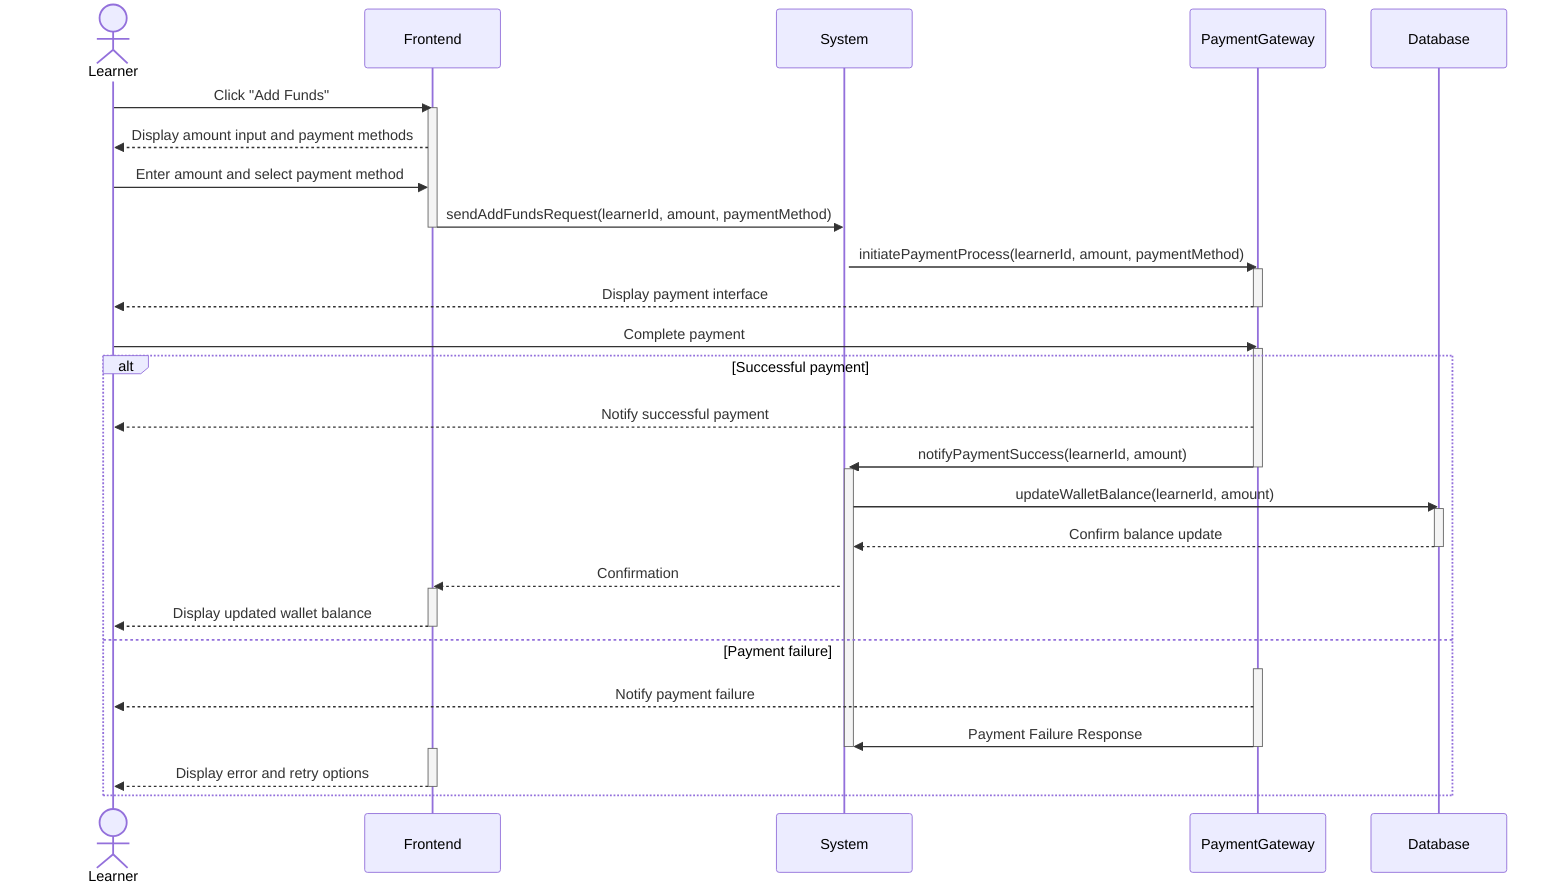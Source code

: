 sequenceDiagram
    actor Learner
    participant Frontend
    participant System
    participant PaymentGateway
    participant Database

    Learner->>Frontend: Click "Add Funds"
    activate Frontend
    Frontend-->>Learner: Display amount input and payment methods
    Learner->>Frontend: Enter amount and select payment method
    Frontend->>System: sendAddFundsRequest(learnerId, amount, paymentMethod)
    deactivate Frontend
    
    activate System
    System->>PaymentGateway: initiatePaymentProcess(learnerId, amount, paymentMethod)
    activate PaymentGateway
    PaymentGateway-->>Learner: Display payment interface
    deactivate PaymentGateway

    Learner->>PaymentGateway: Complete payment
    activate PaymentGateway
    alt Successful payment
        PaymentGateway-->>Learner: Notify successful payment
        PaymentGateway->>System: notifyPaymentSuccess(learnerId, amount)
        deactivate PaymentGateway
        
        activate System
        System->>Database: updateWalletBalance(learnerId, amount)
        activate Database
        Database-->>System: Confirm balance update
        deactivate Database
        
        System-->>Frontend: Confirmation
        activate Frontend
        Frontend-->>Learner: Display updated wallet balance
        deactivate Frontend
    else Payment failure
        activate PaymentGateway
        PaymentGateway-->>Learner: Notify payment failure
        PaymentGateway->>System: Payment Failure Response
        deactivate PaymentGateway
        
        deactivate System
        activate Frontend
        Frontend-->>Learner: Display error and retry options
        deactivate Frontend
    end
